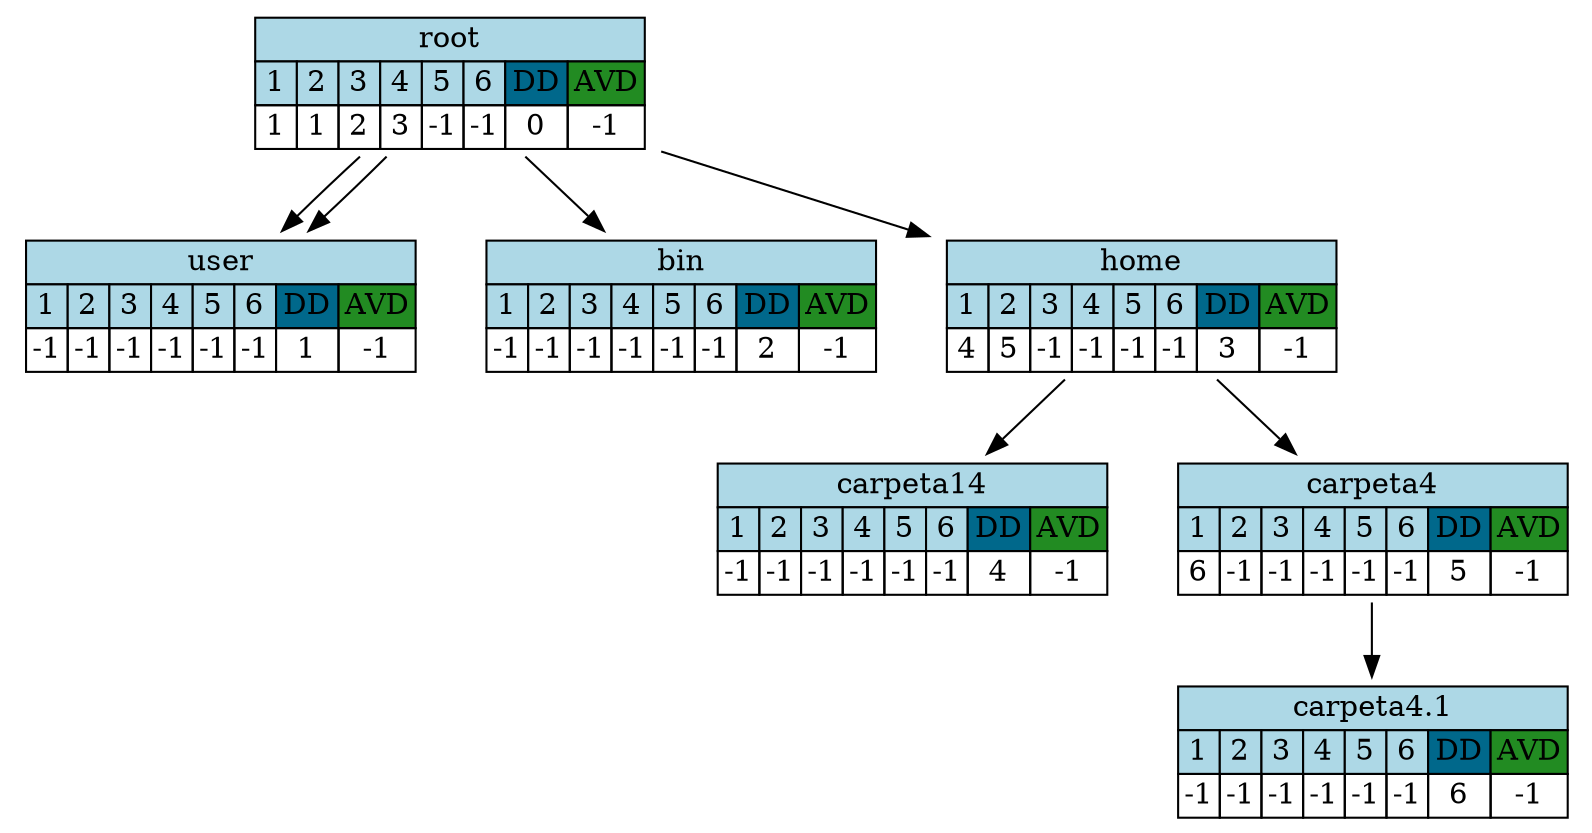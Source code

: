 digraph G{ 
node [shape=plaintext]
tbl0[label=<
<table border='0' cellborder='1' cellspacing='0'>
<tr>
<td colspan='8' bgcolor= 'lightblue' >root</td>
</tr>
<tr>
<td bgcolor='lightblue' width='20' >1</td>
<td bgcolor='lightblue' width='20' >2</td>
<td bgcolor='lightblue' width='20' >3</td>
<td bgcolor='lightblue' width='20' >4</td>
<td bgcolor='lightblue' width='20' >5</td>
<td bgcolor='lightblue' width='20' >6</td>
<td bgcolor='deepskyblue4' width='30' >DD</td>
<td bgcolor='forestgreen' width='20' >AVD</td>
</tr>
<tr>
<td width='20'>1</td>
<td width='20'>1</td>
<td width='20'>2</td>
<td width='20'>3</td>
<td width='20'>-1</td>
<td width='20'>-1</td>
<td width='20'>0</td>
<td width='20'>-1</td>
</tr>
</table>
>];
tbl0->tbl1
tbl1[label=<
<table border='0' cellborder='1' cellspacing='0'>
<tr>
<td colspan='8' bgcolor= 'lightblue' >user</td>
</tr>
<tr>
<td bgcolor='lightblue' width='20' >1</td>
<td bgcolor='lightblue' width='20' >2</td>
<td bgcolor='lightblue' width='20' >3</td>
<td bgcolor='lightblue' width='20' >4</td>
<td bgcolor='lightblue' width='20' >5</td>
<td bgcolor='lightblue' width='20' >6</td>
<td bgcolor='deepskyblue4' width='30' >DD</td>
<td bgcolor='forestgreen' width='20' >AVD</td>
</tr>
<tr>
<td width='20'>-1</td>
<td width='20'>-1</td>
<td width='20'>-1</td>
<td width='20'>-1</td>
<td width='20'>-1</td>
<td width='20'>-1</td>
<td width='20'>1</td>
<td width='20'>-1</td>
</tr>
</table>
>];
tbl0->tbl1
tbl1[label=<
<table border='0' cellborder='1' cellspacing='0'>
<tr>
<td colspan='8' bgcolor= 'lightblue' >user</td>
</tr>
<tr>
<td bgcolor='lightblue' width='20' >1</td>
<td bgcolor='lightblue' width='20' >2</td>
<td bgcolor='lightblue' width='20' >3</td>
<td bgcolor='lightblue' width='20' >4</td>
<td bgcolor='lightblue' width='20' >5</td>
<td bgcolor='lightblue' width='20' >6</td>
<td bgcolor='deepskyblue4' width='30' >DD</td>
<td bgcolor='forestgreen' width='20' >AVD</td>
</tr>
<tr>
<td width='20'>-1</td>
<td width='20'>-1</td>
<td width='20'>-1</td>
<td width='20'>-1</td>
<td width='20'>-1</td>
<td width='20'>-1</td>
<td width='20'>1</td>
<td width='20'>-1</td>
</tr>
</table>
>];
tbl0->tbl2
tbl2[label=<
<table border='0' cellborder='1' cellspacing='0'>
<tr>
<td colspan='8' bgcolor= 'lightblue' >bin</td>
</tr>
<tr>
<td bgcolor='lightblue' width='20' >1</td>
<td bgcolor='lightblue' width='20' >2</td>
<td bgcolor='lightblue' width='20' >3</td>
<td bgcolor='lightblue' width='20' >4</td>
<td bgcolor='lightblue' width='20' >5</td>
<td bgcolor='lightblue' width='20' >6</td>
<td bgcolor='deepskyblue4' width='30' >DD</td>
<td bgcolor='forestgreen' width='20' >AVD</td>
</tr>
<tr>
<td width='20'>-1</td>
<td width='20'>-1</td>
<td width='20'>-1</td>
<td width='20'>-1</td>
<td width='20'>-1</td>
<td width='20'>-1</td>
<td width='20'>2</td>
<td width='20'>-1</td>
</tr>
</table>
>];
tbl0->tbl3
tbl3[label=<
<table border='0' cellborder='1' cellspacing='0'>
<tr>
<td colspan='8' bgcolor= 'lightblue' >home</td>
</tr>
<tr>
<td bgcolor='lightblue' width='20' >1</td>
<td bgcolor='lightblue' width='20' >2</td>
<td bgcolor='lightblue' width='20' >3</td>
<td bgcolor='lightblue' width='20' >4</td>
<td bgcolor='lightblue' width='20' >5</td>
<td bgcolor='lightblue' width='20' >6</td>
<td bgcolor='deepskyblue4' width='30' >DD</td>
<td bgcolor='forestgreen' width='20' >AVD</td>
</tr>
<tr>
<td width='20'>4</td>
<td width='20'>5</td>
<td width='20'>-1</td>
<td width='20'>-1</td>
<td width='20'>-1</td>
<td width='20'>-1</td>
<td width='20'>3</td>
<td width='20'>-1</td>
</tr>
</table>
>];
tbl3->tbl4
tbl4[label=<
<table border='0' cellborder='1' cellspacing='0'>
<tr>
<td colspan='8' bgcolor= 'lightblue' >carpeta14</td>
</tr>
<tr>
<td bgcolor='lightblue' width='20' >1</td>
<td bgcolor='lightblue' width='20' >2</td>
<td bgcolor='lightblue' width='20' >3</td>
<td bgcolor='lightblue' width='20' >4</td>
<td bgcolor='lightblue' width='20' >5</td>
<td bgcolor='lightblue' width='20' >6</td>
<td bgcolor='deepskyblue4' width='30' >DD</td>
<td bgcolor='forestgreen' width='20' >AVD</td>
</tr>
<tr>
<td width='20'>-1</td>
<td width='20'>-1</td>
<td width='20'>-1</td>
<td width='20'>-1</td>
<td width='20'>-1</td>
<td width='20'>-1</td>
<td width='20'>4</td>
<td width='20'>-1</td>
</tr>
</table>
>];
tbl3->tbl5
tbl5[label=<
<table border='0' cellborder='1' cellspacing='0'>
<tr>
<td colspan='8' bgcolor= 'lightblue' >carpeta4</td>
</tr>
<tr>
<td bgcolor='lightblue' width='20' >1</td>
<td bgcolor='lightblue' width='20' >2</td>
<td bgcolor='lightblue' width='20' >3</td>
<td bgcolor='lightblue' width='20' >4</td>
<td bgcolor='lightblue' width='20' >5</td>
<td bgcolor='lightblue' width='20' >6</td>
<td bgcolor='deepskyblue4' width='30' >DD</td>
<td bgcolor='forestgreen' width='20' >AVD</td>
</tr>
<tr>
<td width='20'>6</td>
<td width='20'>-1</td>
<td width='20'>-1</td>
<td width='20'>-1</td>
<td width='20'>-1</td>
<td width='20'>-1</td>
<td width='20'>5</td>
<td width='20'>-1</td>
</tr>
</table>
>];
tbl5->tbl6
tbl6[label=<
<table border='0' cellborder='1' cellspacing='0'>
<tr>
<td colspan='8' bgcolor= 'lightblue' >carpeta4.1</td>
</tr>
<tr>
<td bgcolor='lightblue' width='20' >1</td>
<td bgcolor='lightblue' width='20' >2</td>
<td bgcolor='lightblue' width='20' >3</td>
<td bgcolor='lightblue' width='20' >4</td>
<td bgcolor='lightblue' width='20' >5</td>
<td bgcolor='lightblue' width='20' >6</td>
<td bgcolor='deepskyblue4' width='30' >DD</td>
<td bgcolor='forestgreen' width='20' >AVD</td>
</tr>
<tr>
<td width='20'>-1</td>
<td width='20'>-1</td>
<td width='20'>-1</td>
<td width='20'>-1</td>
<td width='20'>-1</td>
<td width='20'>-1</td>
<td width='20'>6</td>
<td width='20'>-1</td>
</tr>
</table>
>];
}